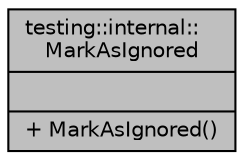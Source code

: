 digraph "testing::internal::MarkAsIgnored"
{
 // INTERACTIVE_SVG=YES
 // LATEX_PDF_SIZE
  edge [fontname="Helvetica",fontsize="10",labelfontname="Helvetica",labelfontsize="10"];
  node [fontname="Helvetica",fontsize="10",shape=record];
  Node1 [label="{testing::internal::\lMarkAsIgnored\n||+ MarkAsIgnored()\l}",height=0.2,width=0.4,color="black", fillcolor="grey75", style="filled", fontcolor="black",tooltip=" "];
}
